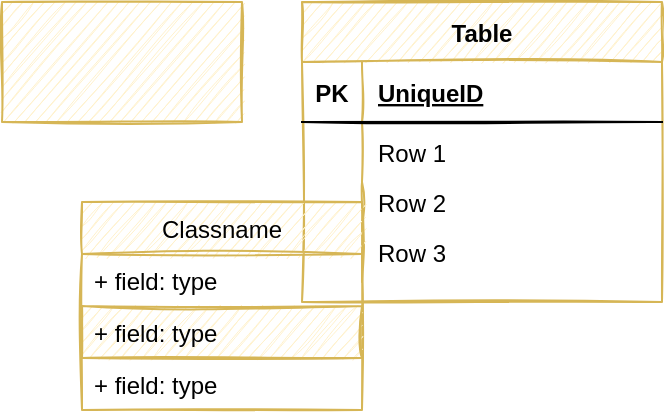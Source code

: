 <mxfile version="20.2.0" type="github">
  <diagram id="S0y4uYFP1FsIbT3Oj_E_" name="第 1 页">
    <mxGraphModel dx="364" dy="229" grid="1" gridSize="10" guides="1" tooltips="1" connect="1" arrows="1" fold="1" page="1" pageScale="1" pageWidth="827" pageHeight="1169" math="0" shadow="0">
      <root>
        <mxCell id="0" />
        <mxCell id="1" parent="0" />
        <mxCell id="gU0WXhBVpQCL4YDZVTyo-1" value="Table" style="shape=table;startSize=30;container=1;collapsible=1;childLayout=tableLayout;fixedRows=1;rowLines=0;fontStyle=1;align=center;resizeLast=1;fillColor=#fff2cc;strokeColor=#d6b656;fillStyle=auto;sketch=1;" vertex="1" parent="1">
          <mxGeometry x="640" y="140" width="180" height="150" as="geometry">
            <mxRectangle x="310" y="180" width="70" height="30" as="alternateBounds" />
          </mxGeometry>
        </mxCell>
        <mxCell id="gU0WXhBVpQCL4YDZVTyo-2" value="" style="shape=tableRow;horizontal=0;startSize=0;swimlaneHead=0;swimlaneBody=0;fillColor=none;collapsible=0;dropTarget=0;points=[[0,0.5],[1,0.5]];portConstraint=eastwest;top=0;left=0;right=0;bottom=1;sketch=1;" vertex="1" parent="gU0WXhBVpQCL4YDZVTyo-1">
          <mxGeometry y="30" width="180" height="30" as="geometry" />
        </mxCell>
        <mxCell id="gU0WXhBVpQCL4YDZVTyo-3" value="PK" style="shape=partialRectangle;connectable=0;fillColor=none;top=0;left=0;bottom=0;right=0;fontStyle=1;overflow=hidden;sketch=1;" vertex="1" parent="gU0WXhBVpQCL4YDZVTyo-2">
          <mxGeometry width="30" height="30" as="geometry">
            <mxRectangle width="30" height="30" as="alternateBounds" />
          </mxGeometry>
        </mxCell>
        <mxCell id="gU0WXhBVpQCL4YDZVTyo-4" value="UniqueID" style="shape=partialRectangle;connectable=0;fillColor=none;top=0;left=0;bottom=0;right=0;align=left;spacingLeft=6;fontStyle=5;overflow=hidden;sketch=1;" vertex="1" parent="gU0WXhBVpQCL4YDZVTyo-2">
          <mxGeometry x="30" width="150" height="30" as="geometry">
            <mxRectangle width="150" height="30" as="alternateBounds" />
          </mxGeometry>
        </mxCell>
        <mxCell id="gU0WXhBVpQCL4YDZVTyo-5" value="" style="shape=tableRow;horizontal=0;startSize=0;swimlaneHead=0;swimlaneBody=0;fillColor=none;collapsible=0;dropTarget=0;points=[[0,0.5],[1,0.5]];portConstraint=eastwest;top=0;left=0;right=0;bottom=0;sketch=1;" vertex="1" parent="gU0WXhBVpQCL4YDZVTyo-1">
          <mxGeometry y="60" width="180" height="30" as="geometry" />
        </mxCell>
        <mxCell id="gU0WXhBVpQCL4YDZVTyo-6" value="" style="shape=partialRectangle;connectable=0;fillColor=none;top=0;left=0;bottom=0;right=0;editable=1;overflow=hidden;sketch=1;" vertex="1" parent="gU0WXhBVpQCL4YDZVTyo-5">
          <mxGeometry width="30" height="30" as="geometry">
            <mxRectangle width="30" height="30" as="alternateBounds" />
          </mxGeometry>
        </mxCell>
        <mxCell id="gU0WXhBVpQCL4YDZVTyo-7" value="Row 1" style="shape=partialRectangle;connectable=0;fillColor=none;top=0;left=0;bottom=0;right=0;align=left;spacingLeft=6;overflow=hidden;sketch=1;" vertex="1" parent="gU0WXhBVpQCL4YDZVTyo-5">
          <mxGeometry x="30" width="150" height="30" as="geometry">
            <mxRectangle width="150" height="30" as="alternateBounds" />
          </mxGeometry>
        </mxCell>
        <mxCell id="gU0WXhBVpQCL4YDZVTyo-8" value="" style="shape=tableRow;horizontal=0;startSize=0;swimlaneHead=0;swimlaneBody=0;fillColor=none;collapsible=0;dropTarget=0;points=[[0,0.5],[1,0.5]];portConstraint=eastwest;top=0;left=0;right=0;bottom=0;sketch=1;" vertex="1" parent="gU0WXhBVpQCL4YDZVTyo-1">
          <mxGeometry y="90" width="180" height="20" as="geometry" />
        </mxCell>
        <mxCell id="gU0WXhBVpQCL4YDZVTyo-9" value="" style="shape=partialRectangle;connectable=0;fillColor=none;top=0;left=0;bottom=0;right=0;editable=1;overflow=hidden;sketch=1;" vertex="1" parent="gU0WXhBVpQCL4YDZVTyo-8">
          <mxGeometry width="30" height="20" as="geometry">
            <mxRectangle width="30" height="20" as="alternateBounds" />
          </mxGeometry>
        </mxCell>
        <mxCell id="gU0WXhBVpQCL4YDZVTyo-10" value="Row 2" style="shape=partialRectangle;connectable=0;fillColor=none;top=0;left=0;bottom=0;right=0;align=left;spacingLeft=6;overflow=hidden;sketch=1;" vertex="1" parent="gU0WXhBVpQCL4YDZVTyo-8">
          <mxGeometry x="30" width="150" height="20" as="geometry">
            <mxRectangle width="150" height="20" as="alternateBounds" />
          </mxGeometry>
        </mxCell>
        <mxCell id="gU0WXhBVpQCL4YDZVTyo-11" value="" style="shape=tableRow;horizontal=0;startSize=0;swimlaneHead=0;swimlaneBody=0;fillColor=none;collapsible=0;dropTarget=0;points=[[0,0.5],[1,0.5]];portConstraint=eastwest;top=0;left=0;right=0;bottom=0;sketch=1;" vertex="1" parent="gU0WXhBVpQCL4YDZVTyo-1">
          <mxGeometry y="110" width="180" height="30" as="geometry" />
        </mxCell>
        <mxCell id="gU0WXhBVpQCL4YDZVTyo-12" value="" style="shape=partialRectangle;connectable=0;fillColor=none;top=0;left=0;bottom=0;right=0;editable=1;overflow=hidden;sketch=1;" vertex="1" parent="gU0WXhBVpQCL4YDZVTyo-11">
          <mxGeometry width="30" height="30" as="geometry">
            <mxRectangle width="30" height="30" as="alternateBounds" />
          </mxGeometry>
        </mxCell>
        <mxCell id="gU0WXhBVpQCL4YDZVTyo-13" value="Row 3" style="shape=partialRectangle;connectable=0;fillColor=none;top=0;left=0;bottom=0;right=0;align=left;spacingLeft=6;overflow=hidden;sketch=1;" vertex="1" parent="gU0WXhBVpQCL4YDZVTyo-11">
          <mxGeometry x="30" width="150" height="30" as="geometry">
            <mxRectangle width="150" height="30" as="alternateBounds" />
          </mxGeometry>
        </mxCell>
        <mxCell id="gU0WXhBVpQCL4YDZVTyo-14" value="Classname" style="swimlane;fontStyle=0;childLayout=stackLayout;horizontal=1;startSize=26;fillColor=#fff2cc;horizontalStack=0;resizeParent=1;resizeParentMax=0;resizeLast=0;collapsible=1;marginBottom=0;strokeColor=#d6b656;sketch=1;" vertex="1" parent="1">
          <mxGeometry x="530" y="240" width="140" height="104" as="geometry" />
        </mxCell>
        <mxCell id="gU0WXhBVpQCL4YDZVTyo-15" value="+ field: type" style="text;strokeColor=none;fillColor=none;align=left;verticalAlign=top;spacingLeft=4;spacingRight=4;overflow=hidden;rotatable=0;points=[[0,0.5],[1,0.5]];portConstraint=eastwest;sketch=1;" vertex="1" parent="gU0WXhBVpQCL4YDZVTyo-14">
          <mxGeometry y="26" width="140" height="26" as="geometry" />
        </mxCell>
        <mxCell id="gU0WXhBVpQCL4YDZVTyo-16" value="+ field: type" style="text;strokeColor=#d6b656;fillColor=#fff2cc;align=left;verticalAlign=top;spacingLeft=4;spacingRight=4;overflow=hidden;rotatable=0;points=[[0,0.5],[1,0.5]];portConstraint=eastwest;sketch=1;" vertex="1" parent="gU0WXhBVpQCL4YDZVTyo-14">
          <mxGeometry y="52" width="140" height="26" as="geometry" />
        </mxCell>
        <mxCell id="gU0WXhBVpQCL4YDZVTyo-17" value="+ field: type" style="text;strokeColor=none;fillColor=none;align=left;verticalAlign=top;spacingLeft=4;spacingRight=4;overflow=hidden;rotatable=0;points=[[0,0.5],[1,0.5]];portConstraint=eastwest;sketch=1;" vertex="1" parent="gU0WXhBVpQCL4YDZVTyo-14">
          <mxGeometry y="78" width="140" height="26" as="geometry" />
        </mxCell>
        <mxCell id="gU0WXhBVpQCL4YDZVTyo-18" value="" style="rounded=0;whiteSpace=wrap;html=1;fillStyle=auto;fillColor=#fff2cc;strokeColor=#d6b656;sketch=1;" vertex="1" parent="1">
          <mxGeometry x="490" y="140" width="120" height="60" as="geometry" />
        </mxCell>
      </root>
    </mxGraphModel>
  </diagram>
</mxfile>

